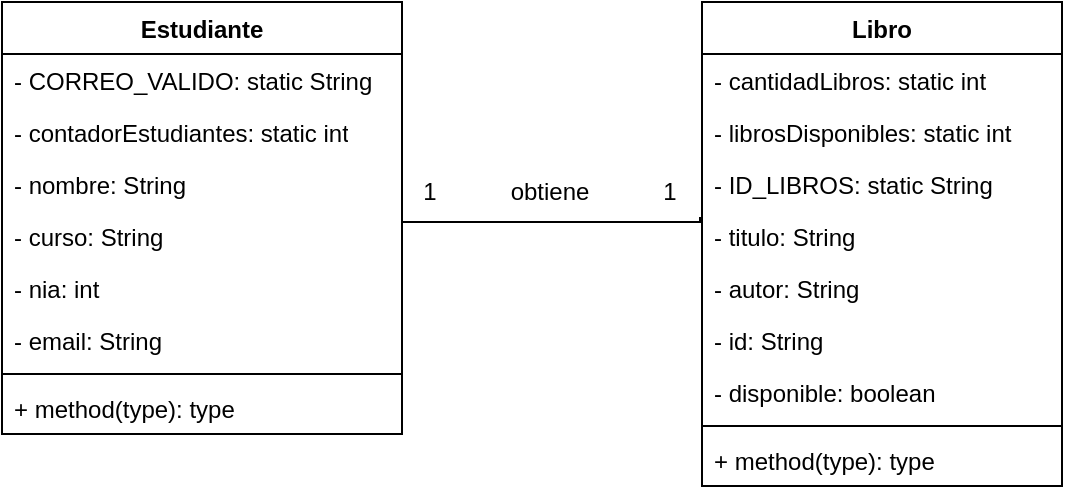 <mxfile version="26.0.9">
  <diagram id="C5RBs43oDa-KdzZeNtuy" name="Page-1">
    <mxGraphModel dx="792" dy="613" grid="1" gridSize="10" guides="1" tooltips="1" connect="1" arrows="1" fold="1" page="1" pageScale="1" pageWidth="827" pageHeight="1169" math="0" shadow="0">
      <root>
        <mxCell id="WIyWlLk6GJQsqaUBKTNV-0" />
        <mxCell id="WIyWlLk6GJQsqaUBKTNV-1" parent="WIyWlLk6GJQsqaUBKTNV-0" />
        <mxCell id="MOuSDFRGy-c0A0gqrO3X-9" value="Estudiante" style="swimlane;fontStyle=1;align=center;verticalAlign=top;childLayout=stackLayout;horizontal=1;startSize=26;horizontalStack=0;resizeParent=1;resizeParentMax=0;resizeLast=0;collapsible=1;marginBottom=0;whiteSpace=wrap;html=1;" vertex="1" parent="WIyWlLk6GJQsqaUBKTNV-1">
          <mxGeometry x="140" y="170" width="200" height="216" as="geometry" />
        </mxCell>
        <mxCell id="MOuSDFRGy-c0A0gqrO3X-20" value="- CORREO_VALIDO: static String" style="text;strokeColor=none;fillColor=none;align=left;verticalAlign=top;spacingLeft=4;spacingRight=4;overflow=hidden;rotatable=0;points=[[0,0.5],[1,0.5]];portConstraint=eastwest;whiteSpace=wrap;html=1;" vertex="1" parent="MOuSDFRGy-c0A0gqrO3X-9">
          <mxGeometry y="26" width="200" height="26" as="geometry" />
        </mxCell>
        <mxCell id="MOuSDFRGy-c0A0gqrO3X-29" value="- contadorEstudiantes: static int" style="text;strokeColor=none;fillColor=none;align=left;verticalAlign=top;spacingLeft=4;spacingRight=4;overflow=hidden;rotatable=0;points=[[0,0.5],[1,0.5]];portConstraint=eastwest;whiteSpace=wrap;html=1;" vertex="1" parent="MOuSDFRGy-c0A0gqrO3X-9">
          <mxGeometry y="52" width="200" height="26" as="geometry" />
        </mxCell>
        <mxCell id="MOuSDFRGy-c0A0gqrO3X-24" value="- nombre: String" style="text;strokeColor=none;fillColor=none;align=left;verticalAlign=top;spacingLeft=4;spacingRight=4;overflow=hidden;rotatable=0;points=[[0,0.5],[1,0.5]];portConstraint=eastwest;whiteSpace=wrap;html=1;" vertex="1" parent="MOuSDFRGy-c0A0gqrO3X-9">
          <mxGeometry y="78" width="200" height="26" as="geometry" />
        </mxCell>
        <mxCell id="MOuSDFRGy-c0A0gqrO3X-21" value="- curso: String" style="text;strokeColor=none;fillColor=none;align=left;verticalAlign=top;spacingLeft=4;spacingRight=4;overflow=hidden;rotatable=0;points=[[0,0.5],[1,0.5]];portConstraint=eastwest;whiteSpace=wrap;html=1;" vertex="1" parent="MOuSDFRGy-c0A0gqrO3X-9">
          <mxGeometry y="104" width="200" height="26" as="geometry" />
        </mxCell>
        <mxCell id="MOuSDFRGy-c0A0gqrO3X-22" value="- nia: int" style="text;strokeColor=none;fillColor=none;align=left;verticalAlign=top;spacingLeft=4;spacingRight=4;overflow=hidden;rotatable=0;points=[[0,0.5],[1,0.5]];portConstraint=eastwest;whiteSpace=wrap;html=1;" vertex="1" parent="MOuSDFRGy-c0A0gqrO3X-9">
          <mxGeometry y="130" width="200" height="26" as="geometry" />
        </mxCell>
        <mxCell id="MOuSDFRGy-c0A0gqrO3X-23" value="- email: String" style="text;strokeColor=none;fillColor=none;align=left;verticalAlign=top;spacingLeft=4;spacingRight=4;overflow=hidden;rotatable=0;points=[[0,0.5],[1,0.5]];portConstraint=eastwest;whiteSpace=wrap;html=1;" vertex="1" parent="MOuSDFRGy-c0A0gqrO3X-9">
          <mxGeometry y="156" width="200" height="26" as="geometry" />
        </mxCell>
        <mxCell id="MOuSDFRGy-c0A0gqrO3X-11" value="" style="line;strokeWidth=1;fillColor=none;align=left;verticalAlign=middle;spacingTop=-1;spacingLeft=3;spacingRight=3;rotatable=0;labelPosition=right;points=[];portConstraint=eastwest;strokeColor=inherit;" vertex="1" parent="MOuSDFRGy-c0A0gqrO3X-9">
          <mxGeometry y="182" width="200" height="8" as="geometry" />
        </mxCell>
        <mxCell id="MOuSDFRGy-c0A0gqrO3X-12" value="+ method(type): type" style="text;strokeColor=none;fillColor=none;align=left;verticalAlign=top;spacingLeft=4;spacingRight=4;overflow=hidden;rotatable=0;points=[[0,0.5],[1,0.5]];portConstraint=eastwest;whiteSpace=wrap;html=1;" vertex="1" parent="MOuSDFRGy-c0A0gqrO3X-9">
          <mxGeometry y="190" width="200" height="26" as="geometry" />
        </mxCell>
        <mxCell id="MOuSDFRGy-c0A0gqrO3X-13" value="Libro" style="swimlane;fontStyle=1;align=center;verticalAlign=top;childLayout=stackLayout;horizontal=1;startSize=26;horizontalStack=0;resizeParent=1;resizeParentMax=0;resizeLast=0;collapsible=1;marginBottom=0;whiteSpace=wrap;html=1;" vertex="1" parent="WIyWlLk6GJQsqaUBKTNV-1">
          <mxGeometry x="490" y="170" width="180" height="242" as="geometry" />
        </mxCell>
        <mxCell id="MOuSDFRGy-c0A0gqrO3X-26" value="- cantidadLibros: static int" style="text;strokeColor=none;fillColor=none;align=left;verticalAlign=top;spacingLeft=4;spacingRight=4;overflow=hidden;rotatable=0;points=[[0,0.5],[1,0.5]];portConstraint=eastwest;whiteSpace=wrap;html=1;" vertex="1" parent="MOuSDFRGy-c0A0gqrO3X-13">
          <mxGeometry y="26" width="180" height="26" as="geometry" />
        </mxCell>
        <mxCell id="MOuSDFRGy-c0A0gqrO3X-27" value="- librosDisponibles: static int" style="text;strokeColor=none;fillColor=none;align=left;verticalAlign=top;spacingLeft=4;spacingRight=4;overflow=hidden;rotatable=0;points=[[0,0.5],[1,0.5]];portConstraint=eastwest;whiteSpace=wrap;html=1;" vertex="1" parent="MOuSDFRGy-c0A0gqrO3X-13">
          <mxGeometry y="52" width="180" height="26" as="geometry" />
        </mxCell>
        <mxCell id="MOuSDFRGy-c0A0gqrO3X-28" value="- ID_LIBROS: static String" style="text;strokeColor=none;fillColor=none;align=left;verticalAlign=top;spacingLeft=4;spacingRight=4;overflow=hidden;rotatable=0;points=[[0,0.5],[1,0.5]];portConstraint=eastwest;whiteSpace=wrap;html=1;" vertex="1" parent="MOuSDFRGy-c0A0gqrO3X-13">
          <mxGeometry y="78" width="180" height="26" as="geometry" />
        </mxCell>
        <mxCell id="MOuSDFRGy-c0A0gqrO3X-14" value="- titulo: String" style="text;strokeColor=none;fillColor=none;align=left;verticalAlign=top;spacingLeft=4;spacingRight=4;overflow=hidden;rotatable=0;points=[[0,0.5],[1,0.5]];portConstraint=eastwest;whiteSpace=wrap;html=1;" vertex="1" parent="MOuSDFRGy-c0A0gqrO3X-13">
          <mxGeometry y="104" width="180" height="26" as="geometry" />
        </mxCell>
        <mxCell id="MOuSDFRGy-c0A0gqrO3X-17" value="- autor: String" style="text;strokeColor=none;fillColor=none;align=left;verticalAlign=top;spacingLeft=4;spacingRight=4;overflow=hidden;rotatable=0;points=[[0,0.5],[1,0.5]];portConstraint=eastwest;whiteSpace=wrap;html=1;" vertex="1" parent="MOuSDFRGy-c0A0gqrO3X-13">
          <mxGeometry y="130" width="180" height="26" as="geometry" />
        </mxCell>
        <mxCell id="MOuSDFRGy-c0A0gqrO3X-18" value="- id: String" style="text;strokeColor=none;fillColor=none;align=left;verticalAlign=top;spacingLeft=4;spacingRight=4;overflow=hidden;rotatable=0;points=[[0,0.5],[1,0.5]];portConstraint=eastwest;whiteSpace=wrap;html=1;" vertex="1" parent="MOuSDFRGy-c0A0gqrO3X-13">
          <mxGeometry y="156" width="180" height="26" as="geometry" />
        </mxCell>
        <mxCell id="MOuSDFRGy-c0A0gqrO3X-19" value="- disponible: boolean" style="text;strokeColor=none;fillColor=none;align=left;verticalAlign=top;spacingLeft=4;spacingRight=4;overflow=hidden;rotatable=0;points=[[0,0.5],[1,0.5]];portConstraint=eastwest;whiteSpace=wrap;html=1;" vertex="1" parent="MOuSDFRGy-c0A0gqrO3X-13">
          <mxGeometry y="182" width="180" height="26" as="geometry" />
        </mxCell>
        <mxCell id="MOuSDFRGy-c0A0gqrO3X-15" value="" style="line;strokeWidth=1;fillColor=none;align=left;verticalAlign=middle;spacingTop=-1;spacingLeft=3;spacingRight=3;rotatable=0;labelPosition=right;points=[];portConstraint=eastwest;strokeColor=inherit;" vertex="1" parent="MOuSDFRGy-c0A0gqrO3X-13">
          <mxGeometry y="208" width="180" height="8" as="geometry" />
        </mxCell>
        <mxCell id="MOuSDFRGy-c0A0gqrO3X-16" value="+ method(type): type" style="text;strokeColor=none;fillColor=none;align=left;verticalAlign=top;spacingLeft=4;spacingRight=4;overflow=hidden;rotatable=0;points=[[0,0.5],[1,0.5]];portConstraint=eastwest;whiteSpace=wrap;html=1;" vertex="1" parent="MOuSDFRGy-c0A0gqrO3X-13">
          <mxGeometry y="216" width="180" height="26" as="geometry" />
        </mxCell>
        <mxCell id="MOuSDFRGy-c0A0gqrO3X-30" value="" style="endArrow=none;html=1;edgeStyle=orthogonalEdgeStyle;rounded=0;exitX=1;exitY=0.5;exitDx=0;exitDy=0;" edge="1" parent="WIyWlLk6GJQsqaUBKTNV-1" source="MOuSDFRGy-c0A0gqrO3X-21">
          <mxGeometry relative="1" as="geometry">
            <mxPoint x="280" y="320" as="sourcePoint" />
            <mxPoint x="490" y="278" as="targetPoint" />
            <Array as="points">
              <mxPoint x="340" y="280" />
              <mxPoint x="489" y="280" />
            </Array>
          </mxGeometry>
        </mxCell>
        <mxCell id="MOuSDFRGy-c0A0gqrO3X-35" value="obtiene" style="text;html=1;align=center;verticalAlign=middle;whiteSpace=wrap;rounded=0;" vertex="1" parent="WIyWlLk6GJQsqaUBKTNV-1">
          <mxGeometry x="384" y="250" width="60" height="30" as="geometry" />
        </mxCell>
        <mxCell id="MOuSDFRGy-c0A0gqrO3X-36" value="1" style="text;html=1;align=center;verticalAlign=middle;whiteSpace=wrap;rounded=0;" vertex="1" parent="WIyWlLk6GJQsqaUBKTNV-1">
          <mxGeometry x="324" y="250" width="60" height="30" as="geometry" />
        </mxCell>
        <mxCell id="MOuSDFRGy-c0A0gqrO3X-37" value="1" style="text;html=1;align=center;verticalAlign=middle;whiteSpace=wrap;rounded=0;" vertex="1" parent="WIyWlLk6GJQsqaUBKTNV-1">
          <mxGeometry x="444" y="250" width="60" height="30" as="geometry" />
        </mxCell>
      </root>
    </mxGraphModel>
  </diagram>
</mxfile>
